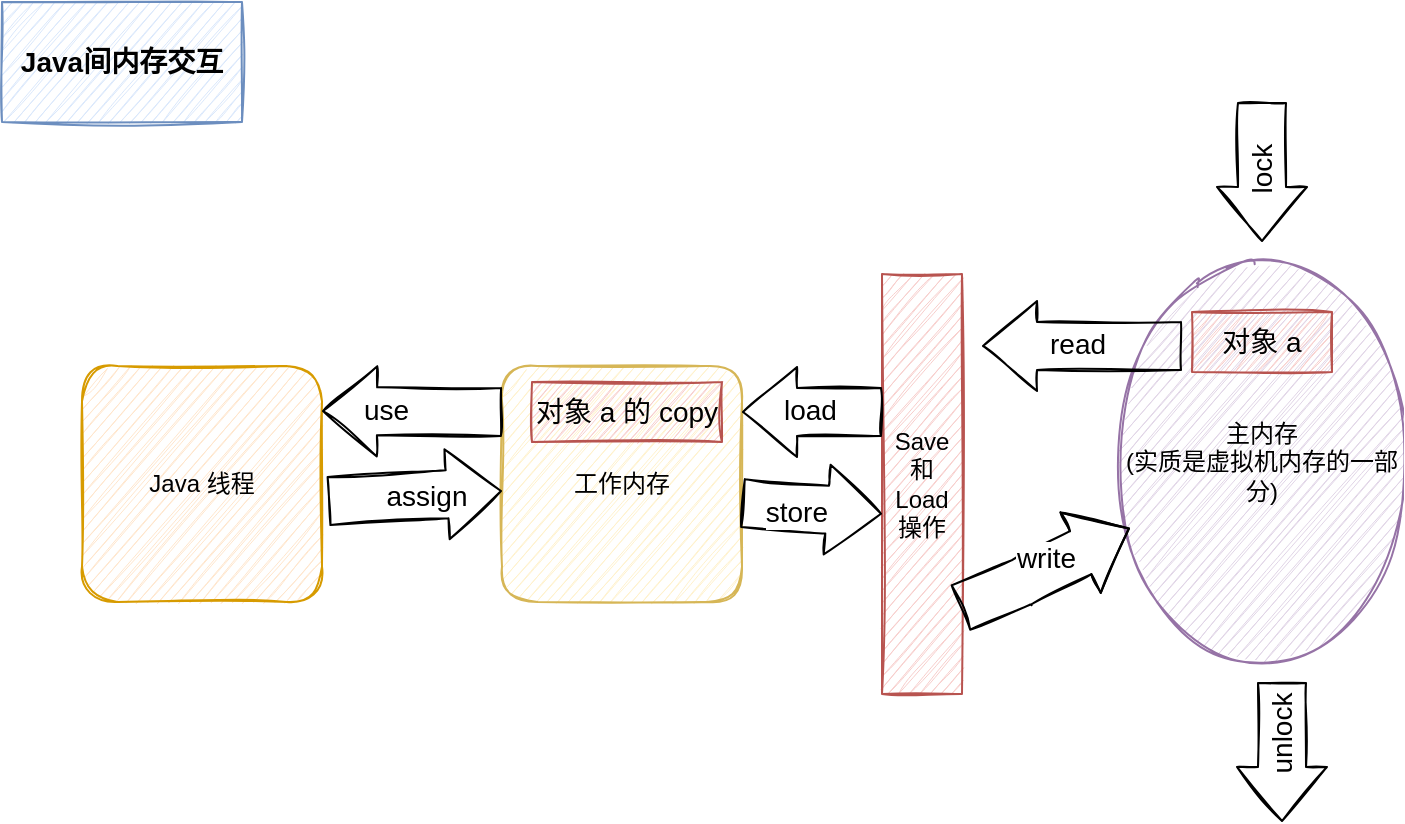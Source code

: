 <mxfile version="14.4.2" type="github">
  <diagram id="A34s0fUclIZdKXrOmpxW" name="Page-1">
    <mxGraphModel dx="868" dy="450" grid="1" gridSize="10" guides="1" tooltips="1" connect="1" arrows="1" fold="1" page="1" pageScale="1" pageWidth="827" pageHeight="1169" math="0" shadow="0">
      <root>
        <mxCell id="0" />
        <mxCell id="1" parent="0" />
        <mxCell id="-QPJWew0ZwoNzmnObNjs-1" value="Java间内存交互" style="rounded=0;whiteSpace=wrap;html=1;shadow=0;sketch=1;strokeColor=#6c8ebf;fillColor=#dae8fc;fontSize=14;fontStyle=1" vertex="1" parent="1">
          <mxGeometry x="30" y="10" width="120" height="60" as="geometry" />
        </mxCell>
        <mxCell id="-QPJWew0ZwoNzmnObNjs-4" value="Java 线程" style="rounded=1;whiteSpace=wrap;html=1;fillColor=#ffe6cc;strokeColor=#d79b00;sketch=1;" vertex="1" parent="1">
          <mxGeometry x="70" y="192" width="120" height="118" as="geometry" />
        </mxCell>
        <mxCell id="-QPJWew0ZwoNzmnObNjs-5" value="工作内存" style="rounded=1;whiteSpace=wrap;html=1;shadow=0;sketch=1;fillColor=#fff2cc;strokeColor=#d6b656;" vertex="1" parent="1">
          <mxGeometry x="280" y="192" width="120" height="118" as="geometry" />
        </mxCell>
        <mxCell id="-QPJWew0ZwoNzmnObNjs-6" value="主内存&lt;br&gt;(实质是虚拟机内存的一部分)" style="ellipse;whiteSpace=wrap;html=1;rounded=1;sketch=1;strokeColor=#9673a6;fillColor=#e1d5e7;shadow=0;spacingLeft=0;spacingRight=0;spacingTop=0;spacing=2;verticalAlign=middle;horizontal=1;labelBorderColor=none;treeFolding=0;treeMoving=0;dropTarget=0;autosize=0;noLabel=0;portConstraintRotation=0;snapToPoint=0;fixDash=0;" vertex="1" parent="1">
          <mxGeometry x="590" y="140" width="140" height="200" as="geometry" />
        </mxCell>
        <mxCell id="-QPJWew0ZwoNzmnObNjs-10" value="&lt;span&gt;对象 a&lt;/span&gt;" style="rounded=0;whiteSpace=wrap;html=1;shadow=0;sketch=1;strokeColor=#b85450;fillColor=#f8cecc;fontSize=14;" vertex="1" parent="1">
          <mxGeometry x="625" y="165" width="70" height="30" as="geometry" />
        </mxCell>
        <mxCell id="-QPJWew0ZwoNzmnObNjs-11" value="对象 a 的 copy" style="rounded=0;whiteSpace=wrap;html=1;shadow=0;sketch=1;strokeColor=#b85450;fillColor=#f8cecc;fontSize=14;" vertex="1" parent="1">
          <mxGeometry x="295" y="200" width="95" height="30" as="geometry" />
        </mxCell>
        <mxCell id="-QPJWew0ZwoNzmnObNjs-12" value="Save和Load&lt;br&gt;操作" style="rounded=0;verticalAlign=middle;horizontal=1;sketch=1;html=1;whiteSpace=wrap;spacingLeft=10;spacingRight=10;fillColor=#f8cecc;strokeColor=#b85450;" vertex="1" parent="1">
          <mxGeometry x="470" y="146" width="40" height="210" as="geometry" />
        </mxCell>
        <mxCell id="-QPJWew0ZwoNzmnObNjs-13" value="" style="shape=flexArrow;endArrow=classic;html=1;fontSize=14;width=24;endSize=8.67;sketch=1;" edge="1" parent="1">
          <mxGeometry width="50" height="50" relative="1" as="geometry">
            <mxPoint x="620" y="182" as="sourcePoint" />
            <mxPoint x="520" y="182" as="targetPoint" />
          </mxGeometry>
        </mxCell>
        <mxCell id="-QPJWew0ZwoNzmnObNjs-14" value="read" style="edgeLabel;html=1;align=left;verticalAlign=middle;resizable=0;points=[];fontSize=14;" vertex="1" connectable="0" parent="-QPJWew0ZwoNzmnObNjs-13">
          <mxGeometry x="0.356" y="-1" relative="1" as="geometry">
            <mxPoint as="offset" />
          </mxGeometry>
        </mxCell>
        <mxCell id="-QPJWew0ZwoNzmnObNjs-15" value="" style="shape=flexArrow;endArrow=classic;html=1;fontSize=14;width=24;endSize=8.67;sketch=1;" edge="1" parent="1">
          <mxGeometry width="50" height="50" relative="1" as="geometry">
            <mxPoint x="470" y="215" as="sourcePoint" />
            <mxPoint x="400" y="215" as="targetPoint" />
          </mxGeometry>
        </mxCell>
        <mxCell id="-QPJWew0ZwoNzmnObNjs-16" value="load" style="edgeLabel;html=1;align=left;verticalAlign=middle;resizable=0;points=[];fontSize=14;" vertex="1" connectable="0" parent="-QPJWew0ZwoNzmnObNjs-15">
          <mxGeometry x="0.356" y="-1" relative="1" as="geometry">
            <mxPoint x="-4" as="offset" />
          </mxGeometry>
        </mxCell>
        <mxCell id="-QPJWew0ZwoNzmnObNjs-17" value="" style="shape=flexArrow;endArrow=classic;html=1;fontSize=14;width=24;endSize=8.67;sketch=1;entryX=1;entryY=0.191;entryDx=0;entryDy=0;entryPerimeter=0;" edge="1" parent="1" target="-QPJWew0ZwoNzmnObNjs-4">
          <mxGeometry width="50" height="50" relative="1" as="geometry">
            <mxPoint x="280" y="215" as="sourcePoint" />
            <mxPoint x="210" y="214.5" as="targetPoint" />
          </mxGeometry>
        </mxCell>
        <mxCell id="-QPJWew0ZwoNzmnObNjs-18" value="use" style="edgeLabel;html=1;align=left;verticalAlign=middle;resizable=0;points=[];fontSize=14;" vertex="1" connectable="0" parent="-QPJWew0ZwoNzmnObNjs-17">
          <mxGeometry x="0.356" y="-1" relative="1" as="geometry">
            <mxPoint x="-10" as="offset" />
          </mxGeometry>
        </mxCell>
        <mxCell id="-QPJWew0ZwoNzmnObNjs-24" value="" style="shape=flexArrow;endArrow=classic;html=1;fontSize=14;width=24;endSize=8.67;sketch=1;exitX=1;exitY=0.75;exitDx=0;exitDy=0;" edge="1" parent="1" target="-QPJWew0ZwoNzmnObNjs-5">
          <mxGeometry width="50" height="50" relative="1" as="geometry">
            <mxPoint x="193" y="259.56" as="sourcePoint" />
            <mxPoint x="280" y="250.002" as="targetPoint" />
          </mxGeometry>
        </mxCell>
        <mxCell id="-QPJWew0ZwoNzmnObNjs-25" value="assign" style="edgeLabel;html=1;align=center;verticalAlign=middle;resizable=0;points=[];fontSize=14;" vertex="1" connectable="0" parent="-QPJWew0ZwoNzmnObNjs-24">
          <mxGeometry x="0.356" y="-1" relative="1" as="geometry">
            <mxPoint x="-10" as="offset" />
          </mxGeometry>
        </mxCell>
        <mxCell id="-QPJWew0ZwoNzmnObNjs-26" value="" style="shape=flexArrow;endArrow=classic;html=1;fontSize=14;width=24;endSize=8.67;sketch=1;entryX=0;entryY=0.571;entryDx=0;entryDy=0;entryPerimeter=0;" edge="1" parent="1" target="-QPJWew0ZwoNzmnObNjs-12">
          <mxGeometry width="50" height="50" relative="1" as="geometry">
            <mxPoint x="400" y="260.5" as="sourcePoint" />
            <mxPoint x="320" y="260" as="targetPoint" />
          </mxGeometry>
        </mxCell>
        <mxCell id="-QPJWew0ZwoNzmnObNjs-27" value="store" style="edgeLabel;html=1;align=right;verticalAlign=middle;resizable=0;points=[];fontSize=14;" vertex="1" connectable="0" parent="-QPJWew0ZwoNzmnObNjs-26">
          <mxGeometry x="0.356" y="-1" relative="1" as="geometry">
            <mxPoint x="-4" as="offset" />
          </mxGeometry>
        </mxCell>
        <mxCell id="-QPJWew0ZwoNzmnObNjs-29" value="" style="shape=flexArrow;endArrow=classic;html=1;fontSize=14;width=24;endSize=8.67;sketch=1;exitX=0.975;exitY=0.795;exitDx=0;exitDy=0;exitPerimeter=0;" edge="1" parent="1" source="-QPJWew0ZwoNzmnObNjs-12" target="-QPJWew0ZwoNzmnObNjs-6">
          <mxGeometry width="50" height="50" relative="1" as="geometry">
            <mxPoint x="510" y="290" as="sourcePoint" />
            <mxPoint x="606.06" y="321" as="targetPoint" />
            <Array as="points">
              <mxPoint x="540" y="300" />
            </Array>
          </mxGeometry>
        </mxCell>
        <mxCell id="-QPJWew0ZwoNzmnObNjs-30" value="write" style="edgeLabel;html=1;align=right;verticalAlign=middle;resizable=0;points=[];fontSize=14;" vertex="1" connectable="0" parent="-QPJWew0ZwoNzmnObNjs-29">
          <mxGeometry x="0.356" y="-1" relative="1" as="geometry">
            <mxPoint as="offset" />
          </mxGeometry>
        </mxCell>
        <mxCell id="-QPJWew0ZwoNzmnObNjs-31" value="" style="shape=flexArrow;endArrow=classic;html=1;fontSize=14;width=24;endSize=8.67;sketch=1;" edge="1" parent="1">
          <mxGeometry width="50" height="50" relative="1" as="geometry">
            <mxPoint x="660" y="60" as="sourcePoint" />
            <mxPoint x="660" y="130" as="targetPoint" />
          </mxGeometry>
        </mxCell>
        <mxCell id="-QPJWew0ZwoNzmnObNjs-32" value="lock" style="edgeLabel;html=1;align=left;verticalAlign=middle;resizable=0;points=[];fontSize=14;horizontal=0;labelPosition=right;verticalLabelPosition=middle;" vertex="1" connectable="0" parent="-QPJWew0ZwoNzmnObNjs-31">
          <mxGeometry x="0.356" y="-1" relative="1" as="geometry">
            <mxPoint as="offset" />
          </mxGeometry>
        </mxCell>
        <mxCell id="-QPJWew0ZwoNzmnObNjs-33" value="" style="shape=flexArrow;endArrow=classic;html=1;fontSize=14;width=24;endSize=8.67;sketch=1;" edge="1" parent="1">
          <mxGeometry width="50" height="50" relative="1" as="geometry">
            <mxPoint x="670" y="350" as="sourcePoint" />
            <mxPoint x="670" y="420" as="targetPoint" />
          </mxGeometry>
        </mxCell>
        <mxCell id="-QPJWew0ZwoNzmnObNjs-34" value="unlock" style="edgeLabel;html=1;align=left;verticalAlign=middle;resizable=0;points=[];fontSize=14;horizontal=0;labelPosition=right;verticalLabelPosition=middle;" vertex="1" connectable="0" parent="-QPJWew0ZwoNzmnObNjs-33">
          <mxGeometry x="0.356" y="-1" relative="1" as="geometry">
            <mxPoint as="offset" />
          </mxGeometry>
        </mxCell>
      </root>
    </mxGraphModel>
  </diagram>
</mxfile>
